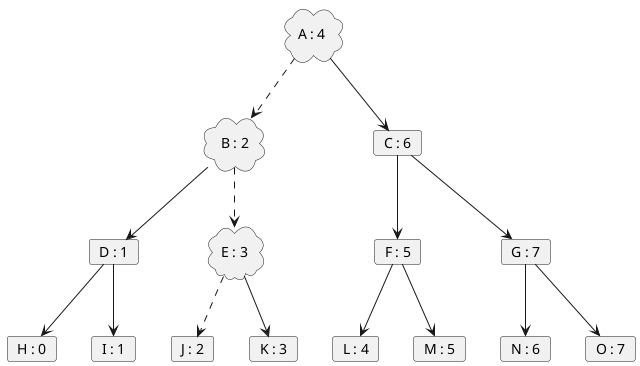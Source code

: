 @startuml

skinparam monochrome true

cloud A[
A : 4
]
cloud B[
B : 2
]
card C[
C : 6
]
card D[
D : 1
]
cloud E[
E : 3
]
card F[
F : 5
]
card G[
G : 7
]
card H[
H : 0
]
card I[
I : 1
]
card J[
J : 2
]
card K[
K : 3
]
card L[
L : 4
]
card M[
M : 5
]
card N[
N : 6
]
card O[
O : 7
]

A..>B
A-->C
B-->D
B..>E
C-->F
C-->G
D-->H
D-->I
E..>J
E-->K
F-->L
F-->M
G-->N
G-->O
@enduml
